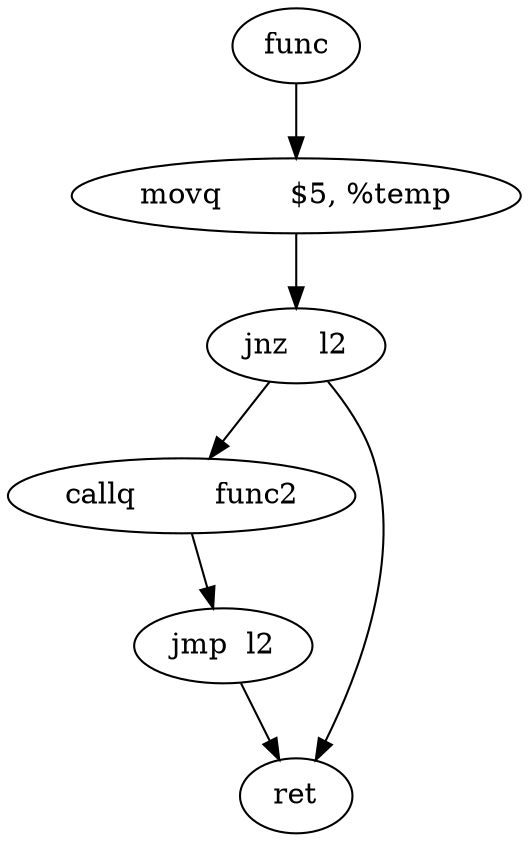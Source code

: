 digraph {
{	rankdir=LR
	node[shape=box]
}	"func" -> {"movq	$5, %temp"}
	"movq	$5, %temp" -> {"jnz	l2"}
	"jnz	l2" -> {"callq	func2", "ret"}
	"callq	func2" -> {"jmp	l2"}
	"jmp	l2" -> {"ret"}
	"ret" -> {}
	"ret" -> {}
}